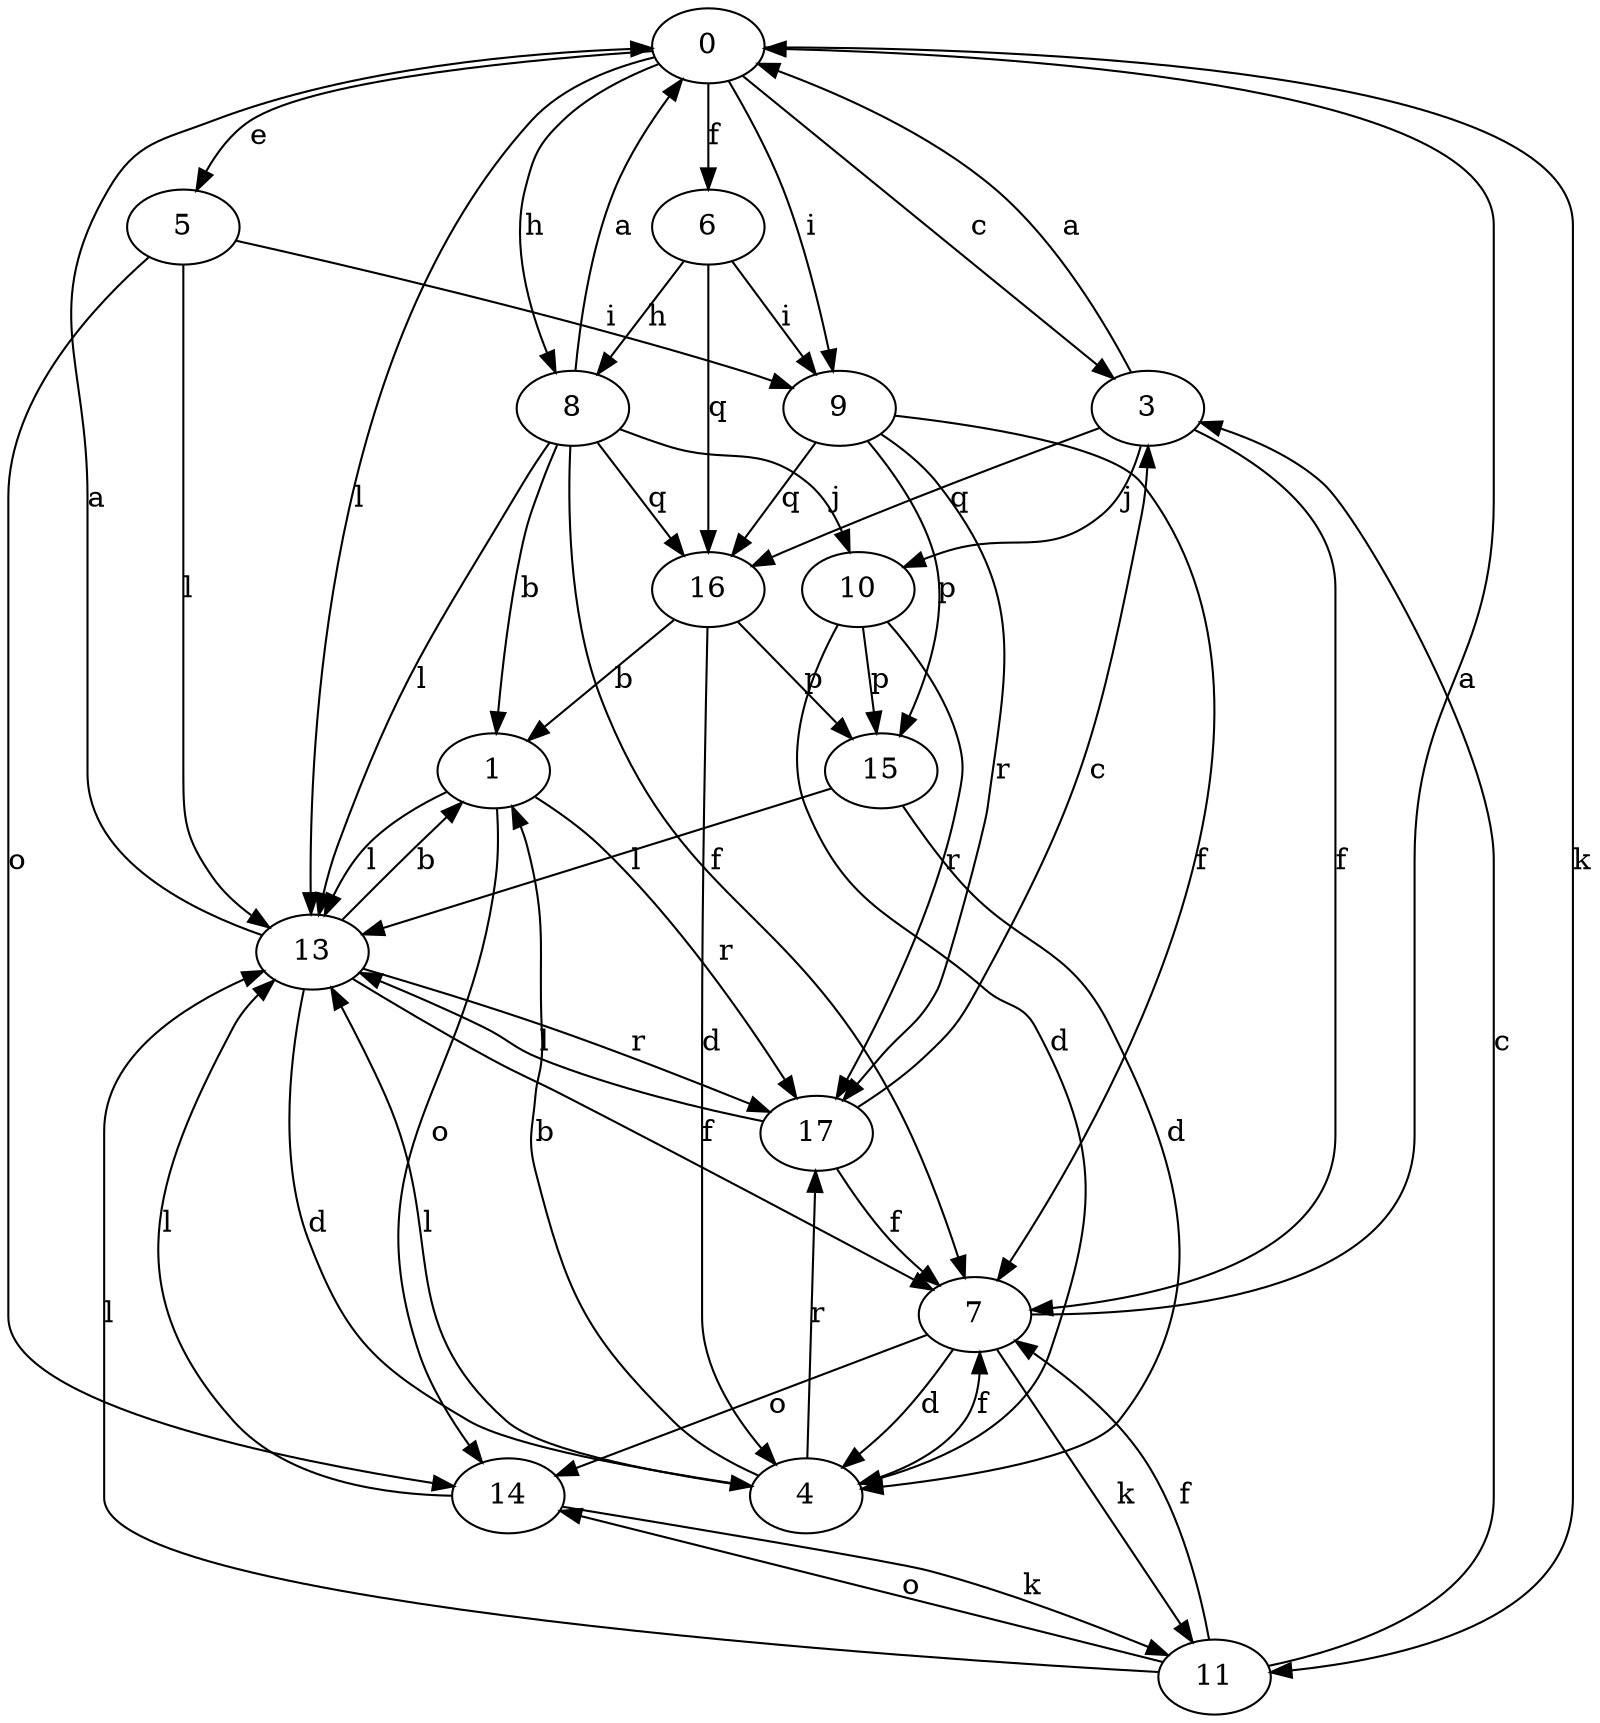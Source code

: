 strict digraph  {
0;
1;
3;
4;
5;
6;
7;
8;
9;
10;
11;
13;
14;
15;
16;
17;
0 -> 3  [label=c];
0 -> 5  [label=e];
0 -> 6  [label=f];
0 -> 8  [label=h];
0 -> 9  [label=i];
0 -> 11  [label=k];
0 -> 13  [label=l];
1 -> 13  [label=l];
1 -> 14  [label=o];
1 -> 17  [label=r];
3 -> 0  [label=a];
3 -> 7  [label=f];
3 -> 10  [label=j];
3 -> 16  [label=q];
4 -> 1  [label=b];
4 -> 7  [label=f];
4 -> 13  [label=l];
4 -> 17  [label=r];
5 -> 9  [label=i];
5 -> 13  [label=l];
5 -> 14  [label=o];
6 -> 8  [label=h];
6 -> 9  [label=i];
6 -> 16  [label=q];
7 -> 0  [label=a];
7 -> 4  [label=d];
7 -> 11  [label=k];
7 -> 14  [label=o];
8 -> 0  [label=a];
8 -> 1  [label=b];
8 -> 7  [label=f];
8 -> 10  [label=j];
8 -> 13  [label=l];
8 -> 16  [label=q];
9 -> 7  [label=f];
9 -> 15  [label=p];
9 -> 16  [label=q];
9 -> 17  [label=r];
10 -> 4  [label=d];
10 -> 15  [label=p];
10 -> 17  [label=r];
11 -> 3  [label=c];
11 -> 7  [label=f];
11 -> 13  [label=l];
11 -> 14  [label=o];
13 -> 0  [label=a];
13 -> 1  [label=b];
13 -> 4  [label=d];
13 -> 7  [label=f];
13 -> 17  [label=r];
14 -> 11  [label=k];
14 -> 13  [label=l];
15 -> 4  [label=d];
15 -> 13  [label=l];
16 -> 1  [label=b];
16 -> 4  [label=d];
16 -> 15  [label=p];
17 -> 3  [label=c];
17 -> 7  [label=f];
17 -> 13  [label=l];
}
